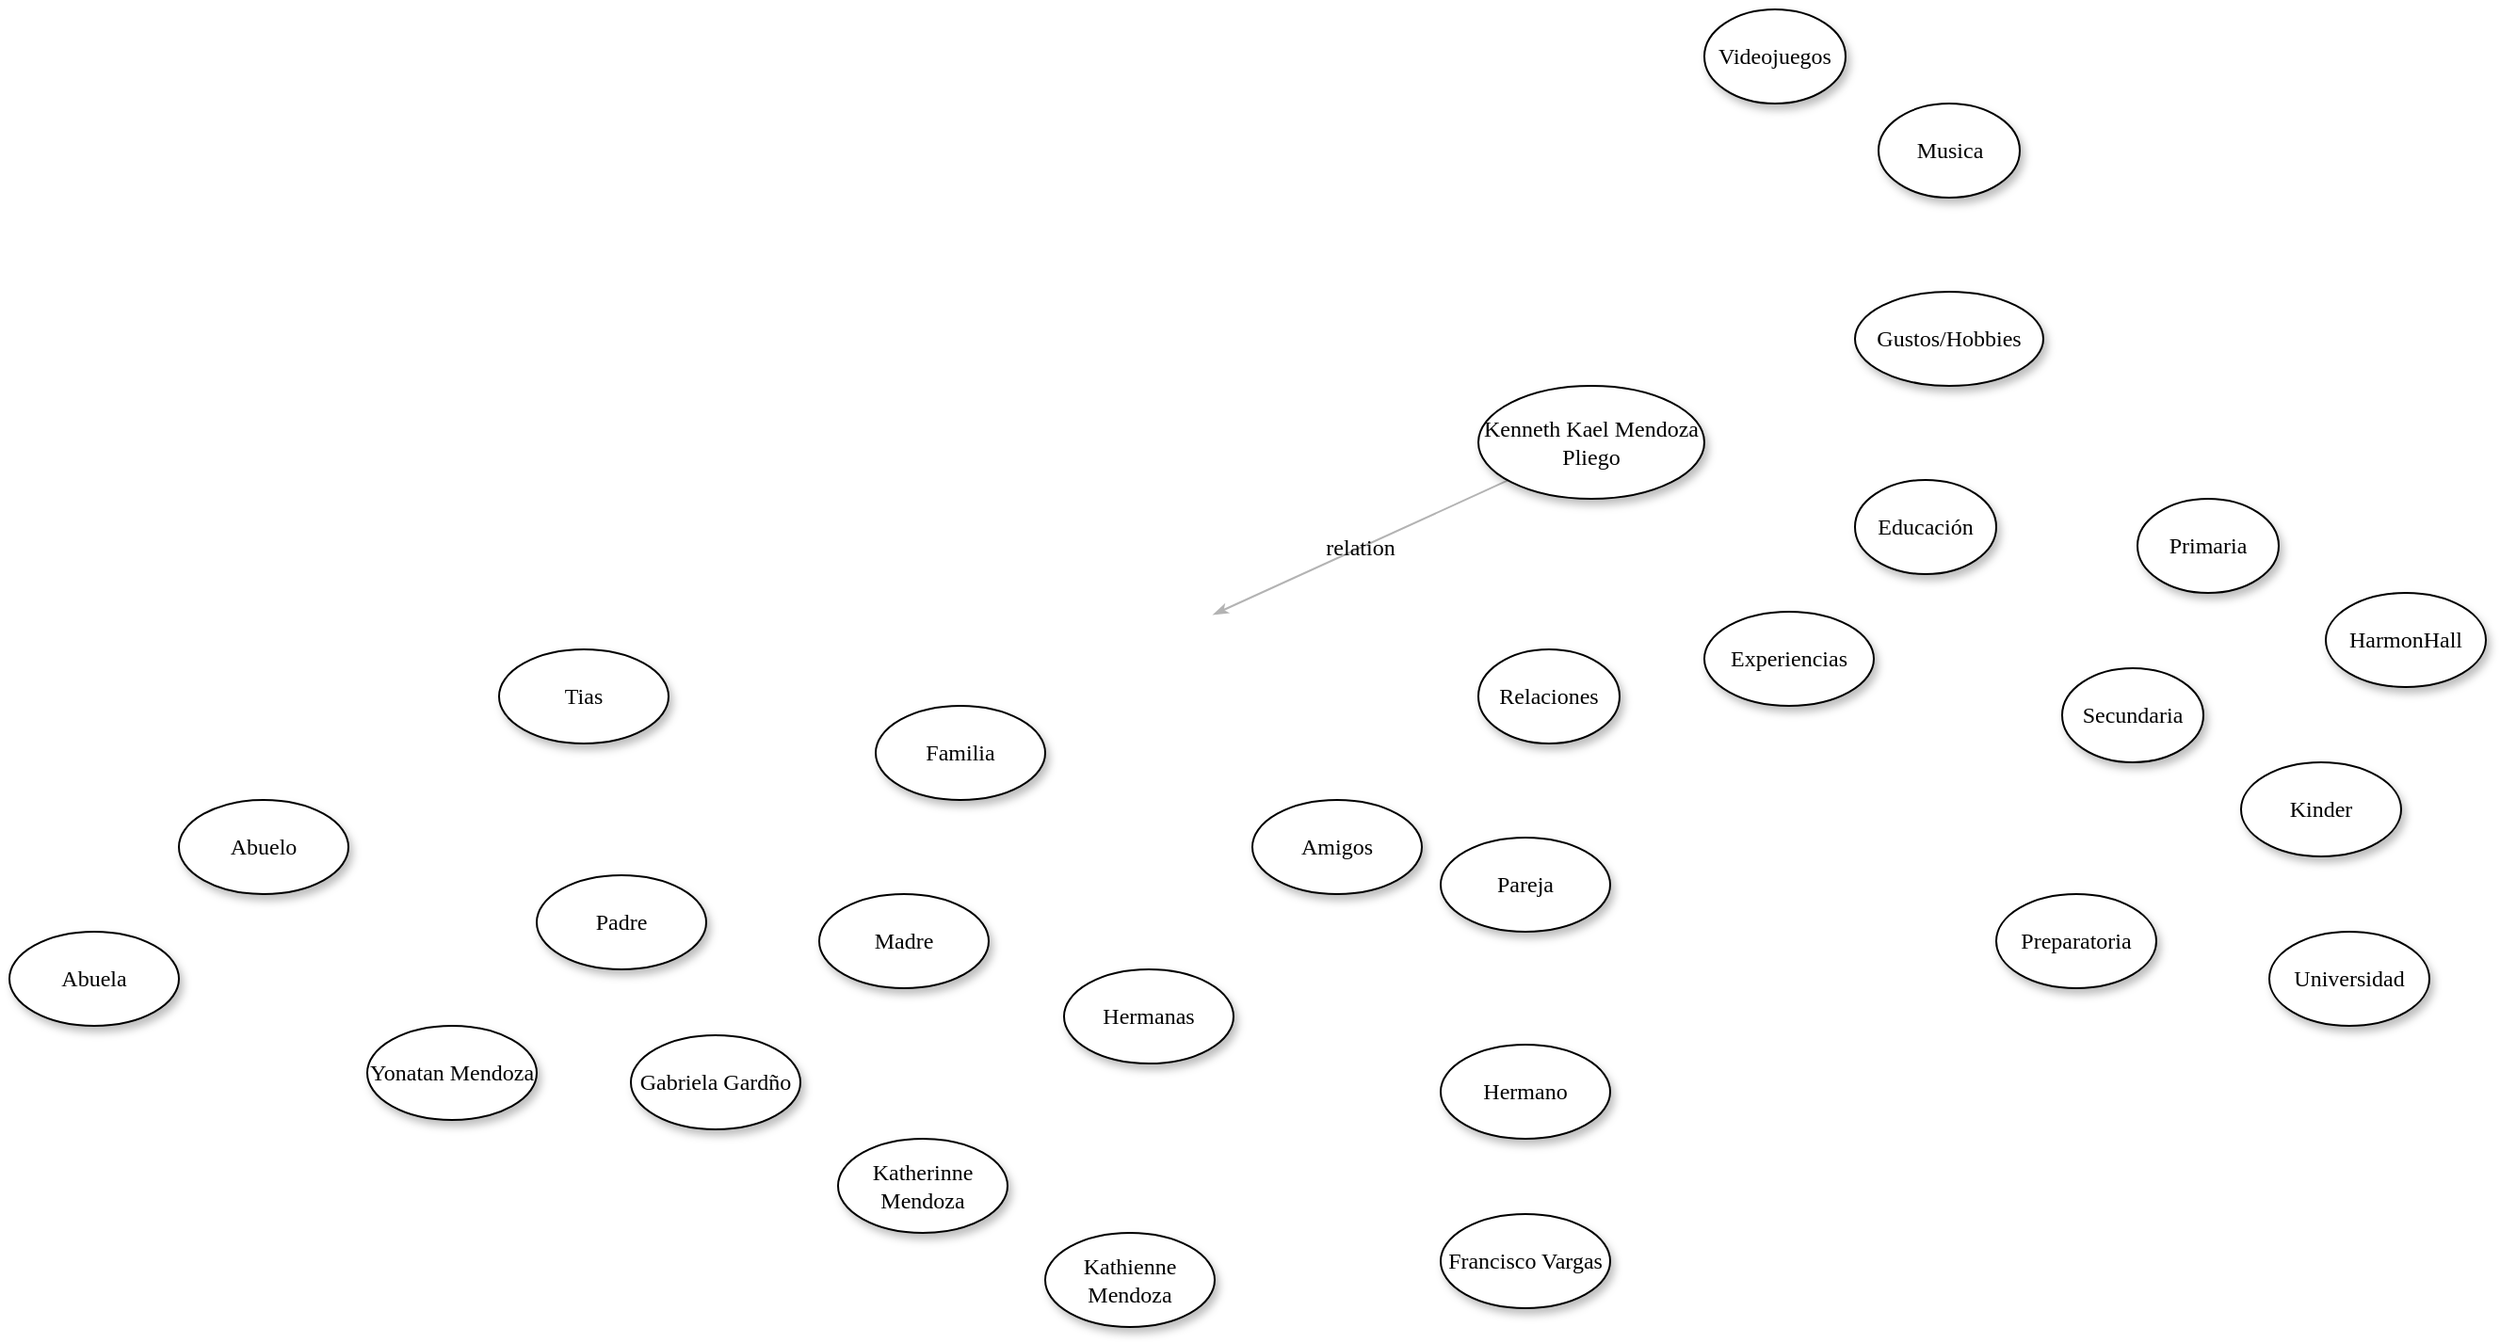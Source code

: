 <mxfile version="22.1.3" type="github">
  <diagram name="Page-1" id="42789a77-a242-8287-6e28-9cd8cfd52e62">
    <mxGraphModel dx="2413" dy="1518" grid="1" gridSize="10" guides="1" tooltips="1" connect="1" arrows="1" fold="1" page="1" pageScale="1" pageWidth="1100" pageHeight="850" background="none" math="0" shadow="0">
      <root>
        <mxCell id="0" />
        <mxCell id="1" parent="0" />
        <mxCell id="1ea317790d2ca983-13" value="relation" style="edgeStyle=none;rounded=1;html=1;labelBackgroundColor=none;startArrow=none;startFill=0;startSize=5;endArrow=classicThin;endFill=1;endSize=5;jettySize=auto;orthogonalLoop=1;strokeColor=#B3B3B3;strokeWidth=1;fontFamily=Verdana;fontSize=12" parent="1" source="1ea317790d2ca983-1" edge="1">
          <mxGeometry relative="1" as="geometry">
            <mxPoint x="279.155" y="201.597" as="targetPoint" />
          </mxGeometry>
        </mxCell>
        <mxCell id="1ea317790d2ca983-1" value="Kenneth Kael Mendoza Pliego" style="ellipse;whiteSpace=wrap;html=1;rounded=0;shadow=1;comic=0;labelBackgroundColor=none;strokeWidth=1;fontFamily=Verdana;fontSize=12;align=center;" parent="1" vertex="1">
          <mxGeometry x="420" y="80" width="120" height="60" as="geometry" />
        </mxCell>
        <mxCell id="1ea317790d2ca983-3" value="&lt;span&gt;Educación&lt;/span&gt;" style="ellipse;whiteSpace=wrap;html=1;rounded=0;shadow=1;comic=0;labelBackgroundColor=none;strokeWidth=1;fontFamily=Verdana;fontSize=12;align=center;" parent="1" vertex="1">
          <mxGeometry x="620" y="130" width="75" height="50" as="geometry" />
        </mxCell>
        <mxCell id="S-vitXxfWEApG-Yg7RLW-3" value="&lt;span&gt;Relaciones&lt;br&gt;&lt;/span&gt;" style="ellipse;whiteSpace=wrap;html=1;rounded=0;shadow=1;comic=0;labelBackgroundColor=none;strokeWidth=1;fontFamily=Verdana;fontSize=12;align=center;" vertex="1" parent="1">
          <mxGeometry x="420" y="220" width="75" height="50" as="geometry" />
        </mxCell>
        <mxCell id="S-vitXxfWEApG-Yg7RLW-4" value="&lt;span&gt;Experiencias&lt;br&gt;&lt;/span&gt;" style="ellipse;whiteSpace=wrap;html=1;rounded=0;shadow=1;comic=0;labelBackgroundColor=none;strokeWidth=1;fontFamily=Verdana;fontSize=12;align=center;" vertex="1" parent="1">
          <mxGeometry x="540" y="200" width="90" height="50" as="geometry" />
        </mxCell>
        <mxCell id="S-vitXxfWEApG-Yg7RLW-6" value="&lt;span&gt;Gustos/Hobbies&lt;br&gt;&lt;/span&gt;" style="ellipse;whiteSpace=wrap;html=1;rounded=0;shadow=1;comic=0;labelBackgroundColor=none;strokeWidth=1;fontFamily=Verdana;fontSize=12;align=center;" vertex="1" parent="1">
          <mxGeometry x="620" y="30" width="100" height="50" as="geometry" />
        </mxCell>
        <mxCell id="S-vitXxfWEApG-Yg7RLW-7" value="&lt;span&gt;Familia&lt;br&gt;&lt;/span&gt;" style="ellipse;whiteSpace=wrap;html=1;rounded=0;shadow=1;comic=0;labelBackgroundColor=none;strokeWidth=1;fontFamily=Verdana;fontSize=12;align=center;" vertex="1" parent="1">
          <mxGeometry x="100" y="250" width="90" height="50" as="geometry" />
        </mxCell>
        <mxCell id="S-vitXxfWEApG-Yg7RLW-8" value="&lt;span&gt;Amigos&lt;br&gt;&lt;/span&gt;" style="ellipse;whiteSpace=wrap;html=1;rounded=0;shadow=1;comic=0;labelBackgroundColor=none;strokeWidth=1;fontFamily=Verdana;fontSize=12;align=center;" vertex="1" parent="1">
          <mxGeometry x="300" y="300" width="90" height="50" as="geometry" />
        </mxCell>
        <mxCell id="S-vitXxfWEApG-Yg7RLW-9" value="&lt;span&gt;Pareja&lt;br&gt;&lt;/span&gt;" style="ellipse;whiteSpace=wrap;html=1;rounded=0;shadow=1;comic=0;labelBackgroundColor=none;strokeWidth=1;fontFamily=Verdana;fontSize=12;align=center;" vertex="1" parent="1">
          <mxGeometry x="400" y="320" width="90" height="50" as="geometry" />
        </mxCell>
        <mxCell id="S-vitXxfWEApG-Yg7RLW-10" value="&lt;span&gt;Primaria&lt;/span&gt;" style="ellipse;whiteSpace=wrap;html=1;rounded=0;shadow=1;comic=0;labelBackgroundColor=none;strokeWidth=1;fontFamily=Verdana;fontSize=12;align=center;" vertex="1" parent="1">
          <mxGeometry x="770" y="140" width="75" height="50" as="geometry" />
        </mxCell>
        <mxCell id="S-vitXxfWEApG-Yg7RLW-11" value="&lt;span&gt;Secundaria&lt;/span&gt;" style="ellipse;whiteSpace=wrap;html=1;rounded=0;shadow=1;comic=0;labelBackgroundColor=none;strokeWidth=1;fontFamily=Verdana;fontSize=12;align=center;" vertex="1" parent="1">
          <mxGeometry x="730" y="230" width="75" height="50" as="geometry" />
        </mxCell>
        <mxCell id="S-vitXxfWEApG-Yg7RLW-12" value="&lt;span&gt;Preparatoria&lt;/span&gt;" style="ellipse;whiteSpace=wrap;html=1;rounded=0;shadow=1;comic=0;labelBackgroundColor=none;strokeWidth=1;fontFamily=Verdana;fontSize=12;align=center;" vertex="1" parent="1">
          <mxGeometry x="695" y="350" width="85" height="50" as="geometry" />
        </mxCell>
        <mxCell id="S-vitXxfWEApG-Yg7RLW-13" value="&lt;span&gt;Universidad&lt;/span&gt;" style="ellipse;whiteSpace=wrap;html=1;rounded=0;shadow=1;comic=0;labelBackgroundColor=none;strokeWidth=1;fontFamily=Verdana;fontSize=12;align=center;" vertex="1" parent="1">
          <mxGeometry x="840" y="370" width="85" height="50" as="geometry" />
        </mxCell>
        <mxCell id="S-vitXxfWEApG-Yg7RLW-14" value="&lt;span&gt;Kinder&lt;br&gt;&lt;/span&gt;" style="ellipse;whiteSpace=wrap;html=1;rounded=0;shadow=1;comic=0;labelBackgroundColor=none;strokeWidth=1;fontFamily=Verdana;fontSize=12;align=center;" vertex="1" parent="1">
          <mxGeometry x="825" y="280" width="85" height="50" as="geometry" />
        </mxCell>
        <mxCell id="S-vitXxfWEApG-Yg7RLW-15" value="&lt;span&gt;HarmonHall&lt;br&gt;&lt;/span&gt;" style="ellipse;whiteSpace=wrap;html=1;rounded=0;shadow=1;comic=0;labelBackgroundColor=none;strokeWidth=1;fontFamily=Verdana;fontSize=12;align=center;" vertex="1" parent="1">
          <mxGeometry x="870" y="190" width="85" height="50" as="geometry" />
        </mxCell>
        <mxCell id="S-vitXxfWEApG-Yg7RLW-16" value="Videojuegos" style="ellipse;whiteSpace=wrap;html=1;rounded=0;shadow=1;comic=0;labelBackgroundColor=none;strokeWidth=1;fontFamily=Verdana;fontSize=12;align=center;" vertex="1" parent="1">
          <mxGeometry x="540" y="-120" width="75" height="50" as="geometry" />
        </mxCell>
        <mxCell id="S-vitXxfWEApG-Yg7RLW-17" value="Musica" style="ellipse;whiteSpace=wrap;html=1;rounded=0;shadow=1;comic=0;labelBackgroundColor=none;strokeWidth=1;fontFamily=Verdana;fontSize=12;align=center;" vertex="1" parent="1">
          <mxGeometry x="632.5" y="-70" width="75" height="50" as="geometry" />
        </mxCell>
        <mxCell id="S-vitXxfWEApG-Yg7RLW-18" value="&lt;span&gt;Padre&lt;br&gt;&lt;/span&gt;" style="ellipse;whiteSpace=wrap;html=1;rounded=0;shadow=1;comic=0;labelBackgroundColor=none;strokeWidth=1;fontFamily=Verdana;fontSize=12;align=center;" vertex="1" parent="1">
          <mxGeometry x="-80" y="340" width="90" height="50" as="geometry" />
        </mxCell>
        <mxCell id="S-vitXxfWEApG-Yg7RLW-19" value="&lt;span&gt;Madre&lt;br&gt;&lt;/span&gt;" style="ellipse;whiteSpace=wrap;html=1;rounded=0;shadow=1;comic=0;labelBackgroundColor=none;strokeWidth=1;fontFamily=Verdana;fontSize=12;align=center;" vertex="1" parent="1">
          <mxGeometry x="70" y="350" width="90" height="50" as="geometry" />
        </mxCell>
        <mxCell id="S-vitXxfWEApG-Yg7RLW-20" value="&lt;span&gt;Hermanas&lt;br&gt;&lt;/span&gt;" style="ellipse;whiteSpace=wrap;html=1;rounded=0;shadow=1;comic=0;labelBackgroundColor=none;strokeWidth=1;fontFamily=Verdana;fontSize=12;align=center;" vertex="1" parent="1">
          <mxGeometry x="200" y="390" width="90" height="50" as="geometry" />
        </mxCell>
        <mxCell id="S-vitXxfWEApG-Yg7RLW-21" value="&lt;span&gt;Hermano&lt;br&gt;&lt;/span&gt;" style="ellipse;whiteSpace=wrap;html=1;rounded=0;shadow=1;comic=0;labelBackgroundColor=none;strokeWidth=1;fontFamily=Verdana;fontSize=12;align=center;" vertex="1" parent="1">
          <mxGeometry x="400" y="430" width="90" height="50" as="geometry" />
        </mxCell>
        <mxCell id="S-vitXxfWEApG-Yg7RLW-23" value="&lt;span&gt;Yonatan Mendoza&lt;br&gt;&lt;/span&gt;" style="ellipse;whiteSpace=wrap;html=1;rounded=0;shadow=1;comic=0;labelBackgroundColor=none;strokeWidth=1;fontFamily=Verdana;fontSize=12;align=center;" vertex="1" parent="1">
          <mxGeometry x="-170" y="420" width="90" height="50" as="geometry" />
        </mxCell>
        <mxCell id="S-vitXxfWEApG-Yg7RLW-24" value="&lt;span&gt;Gabriela Gardño&lt;br&gt;&lt;/span&gt;" style="ellipse;whiteSpace=wrap;html=1;rounded=0;shadow=1;comic=0;labelBackgroundColor=none;strokeWidth=1;fontFamily=Verdana;fontSize=12;align=center;" vertex="1" parent="1">
          <mxGeometry x="-30" y="425" width="90" height="50" as="geometry" />
        </mxCell>
        <mxCell id="S-vitXxfWEApG-Yg7RLW-26" value="&lt;span&gt;Katherinne Mendoza&lt;br&gt;&lt;/span&gt;" style="ellipse;whiteSpace=wrap;html=1;rounded=0;shadow=1;comic=0;labelBackgroundColor=none;strokeWidth=1;fontFamily=Verdana;fontSize=12;align=center;" vertex="1" parent="1">
          <mxGeometry x="80" y="480" width="90" height="50" as="geometry" />
        </mxCell>
        <mxCell id="S-vitXxfWEApG-Yg7RLW-27" value="&lt;span&gt;Kathienne Mendoza&lt;br&gt;&lt;/span&gt;" style="ellipse;whiteSpace=wrap;html=1;rounded=0;shadow=1;comic=0;labelBackgroundColor=none;strokeWidth=1;fontFamily=Verdana;fontSize=12;align=center;" vertex="1" parent="1">
          <mxGeometry x="190" y="530" width="90" height="50" as="geometry" />
        </mxCell>
        <mxCell id="S-vitXxfWEApG-Yg7RLW-28" value="&lt;span&gt;Francisco Vargas&lt;br&gt;&lt;/span&gt;" style="ellipse;whiteSpace=wrap;html=1;rounded=0;shadow=1;comic=0;labelBackgroundColor=none;strokeWidth=1;fontFamily=Verdana;fontSize=12;align=center;" vertex="1" parent="1">
          <mxGeometry x="400" y="520" width="90" height="50" as="geometry" />
        </mxCell>
        <mxCell id="S-vitXxfWEApG-Yg7RLW-29" value="&lt;span&gt;Tias&lt;br&gt;&lt;/span&gt;" style="ellipse;whiteSpace=wrap;html=1;rounded=0;shadow=1;comic=0;labelBackgroundColor=none;strokeWidth=1;fontFamily=Verdana;fontSize=12;align=center;" vertex="1" parent="1">
          <mxGeometry x="-100" y="220" width="90" height="50" as="geometry" />
        </mxCell>
        <mxCell id="S-vitXxfWEApG-Yg7RLW-30" value="&lt;span&gt;Abuelo&lt;br&gt;&lt;/span&gt;" style="ellipse;whiteSpace=wrap;html=1;rounded=0;shadow=1;comic=0;labelBackgroundColor=none;strokeWidth=1;fontFamily=Verdana;fontSize=12;align=center;" vertex="1" parent="1">
          <mxGeometry x="-270" y="300" width="90" height="50" as="geometry" />
        </mxCell>
        <mxCell id="S-vitXxfWEApG-Yg7RLW-31" value="&lt;span&gt;Abuela&lt;br&gt;&lt;/span&gt;" style="ellipse;whiteSpace=wrap;html=1;rounded=0;shadow=1;comic=0;labelBackgroundColor=none;strokeWidth=1;fontFamily=Verdana;fontSize=12;align=center;" vertex="1" parent="1">
          <mxGeometry x="-360" y="370" width="90" height="50" as="geometry" />
        </mxCell>
      </root>
    </mxGraphModel>
  </diagram>
</mxfile>
